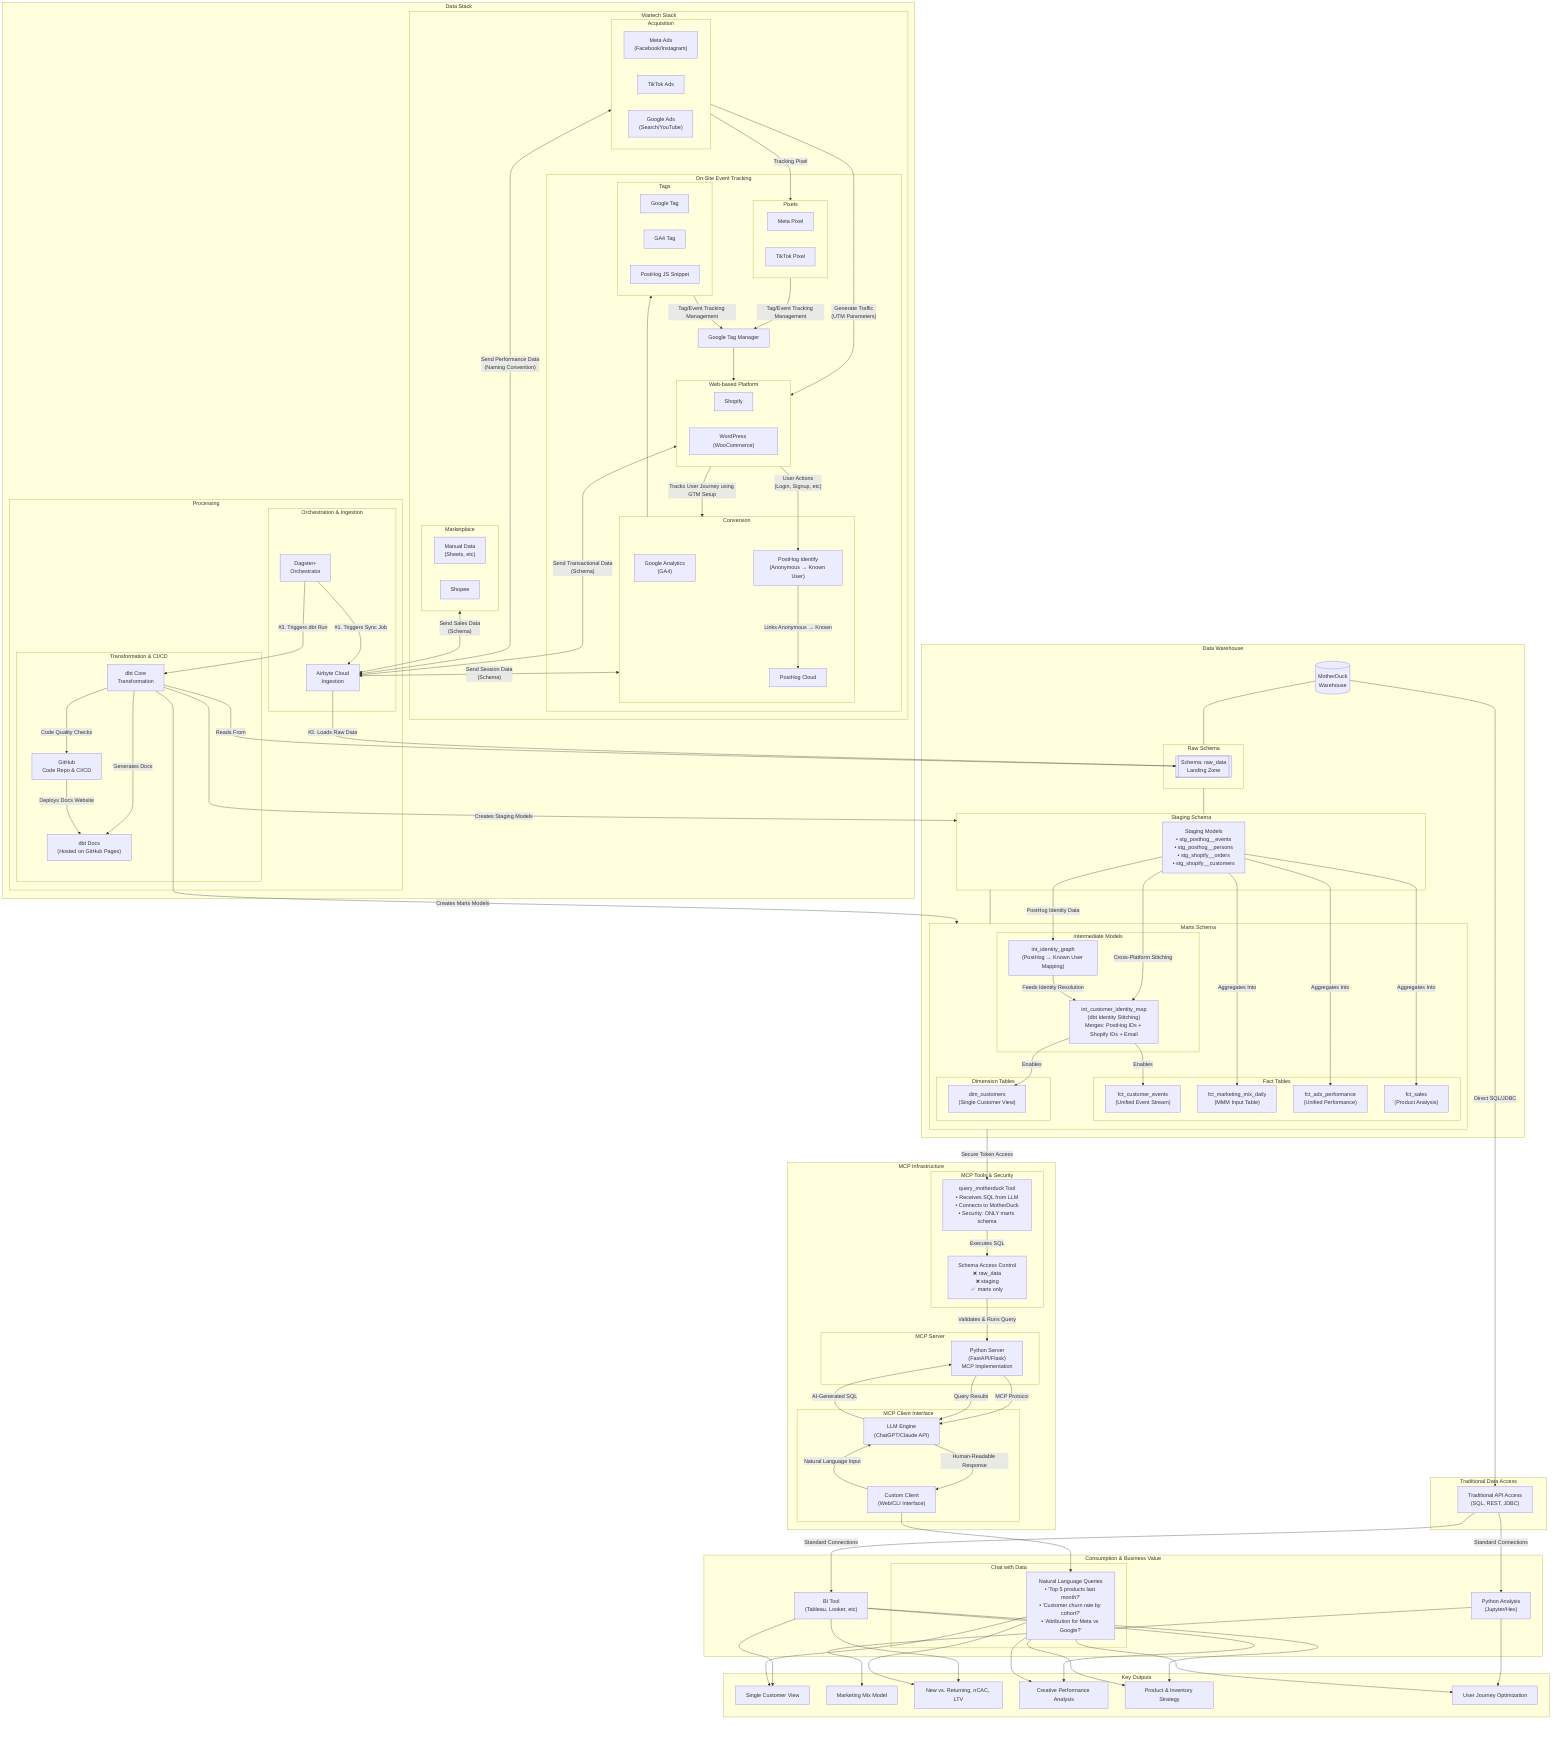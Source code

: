 graph TD
    subgraph Datastack["Data Stack"]
        direction TB
        %% --- Define the Sources ---
            subgraph Stack["Martech Stack"]
                direction LR
                subgraph "Acquisition"
                    MetaAds["Meta Ads<br/>(Facebook/Instagram)"]
                    TikTokAds["TikTok Ads"]
                    GoogleAds["Google Ads<br/>(Search/YouTube)"]
                end
                subgraph Marketplace["Marketplace"]
                    ManualData["Manual Data<br/>(Sheets, etc)"]
                    Shopee[Shopee]
                end

                subgraph Sources["On-Site Event Tracking"]
                    subgraph Website["Web-based Platform"]
                        Shopify[Shopify]
                        WooCommerce["WordPress (WooCommerce)"]  
                    end
                    
                    subgraph Conversion["Conversion"]
                        GA4["Google Analytics<br/>(GA4)"]
                        PostHog[PostHog Cloud]
                        PostHogID["PostHog Identify<br/>(Anonymous → Known User)"]
                    end
                    
                    Website["Website<br/>(Shopify/WordPress)"]
                    GTM[Google Tag Manager]
                    
                    subgraph Pixel["Pixels"]
                        MetaPixel["Meta Pixel"]
                        TikTokPixel["TikTok Pixel"]
                    end
                    subgraph Tag["Tags"]
                        GoogleTag["Google Tag"]
                        GA4Tag["GA4 Tag"]
                        PostHogJS["PostHog JS Snippet"]
                    end
                end
            end
        
        %% --- Define the Processing Pipeline ---
        subgraph "Processing"
            subgraph "Orchestration & Ingestion"
                direction TB
                Dagster["Dagster+<br/>Orchestrator"]
                Airbyte["Airbyte Cloud<br/>Ingestion"]
            end

            

            subgraph "Transformation & CI/CD"
                dbt["dbt Core<br/>Transformation"]
                GitHub["GitHub<br/>Code Repo & CI/CD"]
                Docs["dbt Docs<br/>(Hosted on GitHub Pages)"]
            end
        end
    end


    subgraph "Data Warehouse"
        MotherDuck[("MotherDuck<br/>Warehouse")]
        
        subgraph RawSchema["Raw Schema"]
            RawData[[Schema: raw_data<br/>Landing Zone]]
        end
        
        subgraph StagingSchema["Staging Schema"]
            direction TB
            StagingModels["Staging Models<br/>• stg_posthog__events<br/>• stg_posthog__persons<br/>• stg_shopify__orders<br/>• stg_shopify__customers"]
        end
        
        subgraph MartsSchema["Marts Schema"]
            direction TB
            subgraph "Intermediate Models"
                IdentityMap["int_customer_identity_map<br/>(dbt Identity Stitching)<br/>Merges: PostHog IDs + Shopify IDs + Email"]
                IdentityGraph["int_identity_graph<br/>(PostHog → Known User Mapping)"]
            end
            
            subgraph "Fact Tables"
                CustomerEvents["fct_customer_events<br/>(Unified Event Stream)"]
                MarketingMix["fct_marketing_mix_daily<br/>(MMM Input Table)"]
                AdsPerformance["fct_ads_performance<br/>(Unified Performance)"]
                Sales["fct_sales<br/>(Product Analysis)"]
            end
            
            subgraph "Dimension Tables"
                Customers["dim_customers<br/>(Single Customer View)"]
            end
        end
        
        MotherDuck --- RawSchema
        RawSchema --- StagingSchema
        StagingSchema --- MartsSchema
    end

    subgraph "MCP Infrastructure"
        direction TB
        subgraph "MCP Server"
            MCPApp["Python Server<br/>(FastAPI/Flask)<br/>MCP Implementation"]
        end
        
        subgraph "MCP Tools & Security"
            QueryTool["query_motherduck Tool<br/>• Receives SQL from LLM<br/>• Connects to MotherDuck<br/>• Security: ONLY marts schema"]
            SecurityGuard["Schema Access Control<br/>❌ raw_data<br/>❌ staging<br/>✅ marts only"]
        end
        
        subgraph "MCP Client Interface"
            ClientUI["Custom Client<br/>(Web/CLI Interface)"]
            LLMEngine["LLM Engine<br/>(ChatGPT/Claude API)"]
        end
    end

    subgraph "Traditional Data Access"
        TraditionalAPI["Traditional API Access<br/>(SQL, REST, JDBC)"]
    end

    subgraph "Consumption & Business Value"
        BI["BI Tool<br/>(Tableau, Looker, etc)"]
        
        Analysis["Python Analysis<br/>(Jupyter/Hex)"]
        
        subgraph "Chat with Data"
            NLQueries["Natural Language Queries<br/>• 'Top 5 products last month?'<br/>• 'Customer churn rate by cohort?'<br/>• 'Attribution for Meta vs Google?'"]
        end
    end

    subgraph "Key Outputs"
            SCV[Single Customer View]
            MMM[Marketing Mix Model]
            Metrics[New vs. Returning, nCAC, LTV]
            CreativeAnalysis[Creative Performance Analysis]
            ProductAnalysis[Product & Inventory Strategy]
            CustomerJourney[User Journey Optimization]
        end

    %% --- Define The Data & Control Flows ---

    %% Marketing Stack Flow
    Acquisition -- "Generate Traffic<br/>(UTM Parameters)" --> Website
    Website -- "Tracks User Journey using GTM Setup" --> Conversion
    
    %% Source to Pixel
    
    Acquisition -- "Tracking Pixel" --> Pixel
    Conversion --> Tag 
    Pixel & Tag -- "Tag/Event Tracking Management" --> GTM --> Website

    %% PostHog Identity Flow
    Website -- "User Actions<br/>(Login, Signup, etc)" --> PostHogID
    PostHogID -- "Links Anonymous → Known" --> PostHog

    %% Sources to Airbyte
    Acquisition <-- "Send Performance Data<br/>(Naming Convention)" --> Airbyte
    Website <-- "Send Transactional Data<br/>(Schema)" --> Airbyte
    Marketplace <-- "Send Sales Data<br/>(Schema)" --> Airbyte
    Conversion <-- "Send Session Data<br/>(Schema)" --> Airbyte

    %% Orchestration & CI/CD Flow
    Dagster -- "#1. Triggers Sync Job" --> Airbyte
    Dagster -- "#3. Triggers dbt Run" --> dbt
    
    %% Data Pipeline Flow
    Airbyte -- "#2. Loads Raw Data" --> RawData
    
    %% dbt Transformation Flow
    dbt -- "Reads From" --> RawData
    dbt -- "Creates Staging Models" --> StagingSchema
    dbt -- "Creates Marts Models" --> MartsSchema
    dbt -- "Code Quality Checks" --> GitHub
    
    %% Identity Stitching Flow
    StagingModels -- "PostHog Identity Data" --> IdentityGraph
    StagingModels -- "Cross-Platform Stitching" --> IdentityMap
    IdentityGraph -- "Feeds Identity Resolution" --> IdentityMap
    IdentityMap -- "Enables" --> CustomerEvents & Customers
    StagingModels -- "Aggregates Into" --> MarketingMix & AdsPerformance & Sales
    
    %% Data Access Flow - Traditional
    MotherDuck -- "Direct SQL/JDBC" --> TraditionalAPI
    TraditionalAPI -- "Standard Connections" --> BI & Analysis
    
    %% MCP Data Flow
    MartsSchema -- "Secure Token Access" --> QueryTool
    QueryTool -- "Executes SQL" --> SecurityGuard
    SecurityGuard -- "Validates & Runs Query" --> MCPApp
    MCPApp -- "MCP Protocol" --> LLMEngine
    LLMEngine -- "AI-Generated SQL" --> MCPApp
    MCPApp -- "Query Results" --> LLMEngine
    
    %% MCP User Flow
    ClientUI -- "Natural Language Input" --> LLMEngine
    LLMEngine -- "Human-Readable Response" --> ClientUI
    ClientUI --> NLQueries
    
    %% Business Value Generation
    BI --> SCV & Metrics & CreativeAnalysis & ProductAnalysis
    Analysis --> MMM & CustomerJourney
    NLQueries --> SCV & Metrics & CreativeAnalysis & ProductAnalysis & CustomerJourney
    
    %% Documentation Flow
    dbt -- "Generates Docs" --> Docs
    GitHub -- "Deploys Docs Website" --> Docs